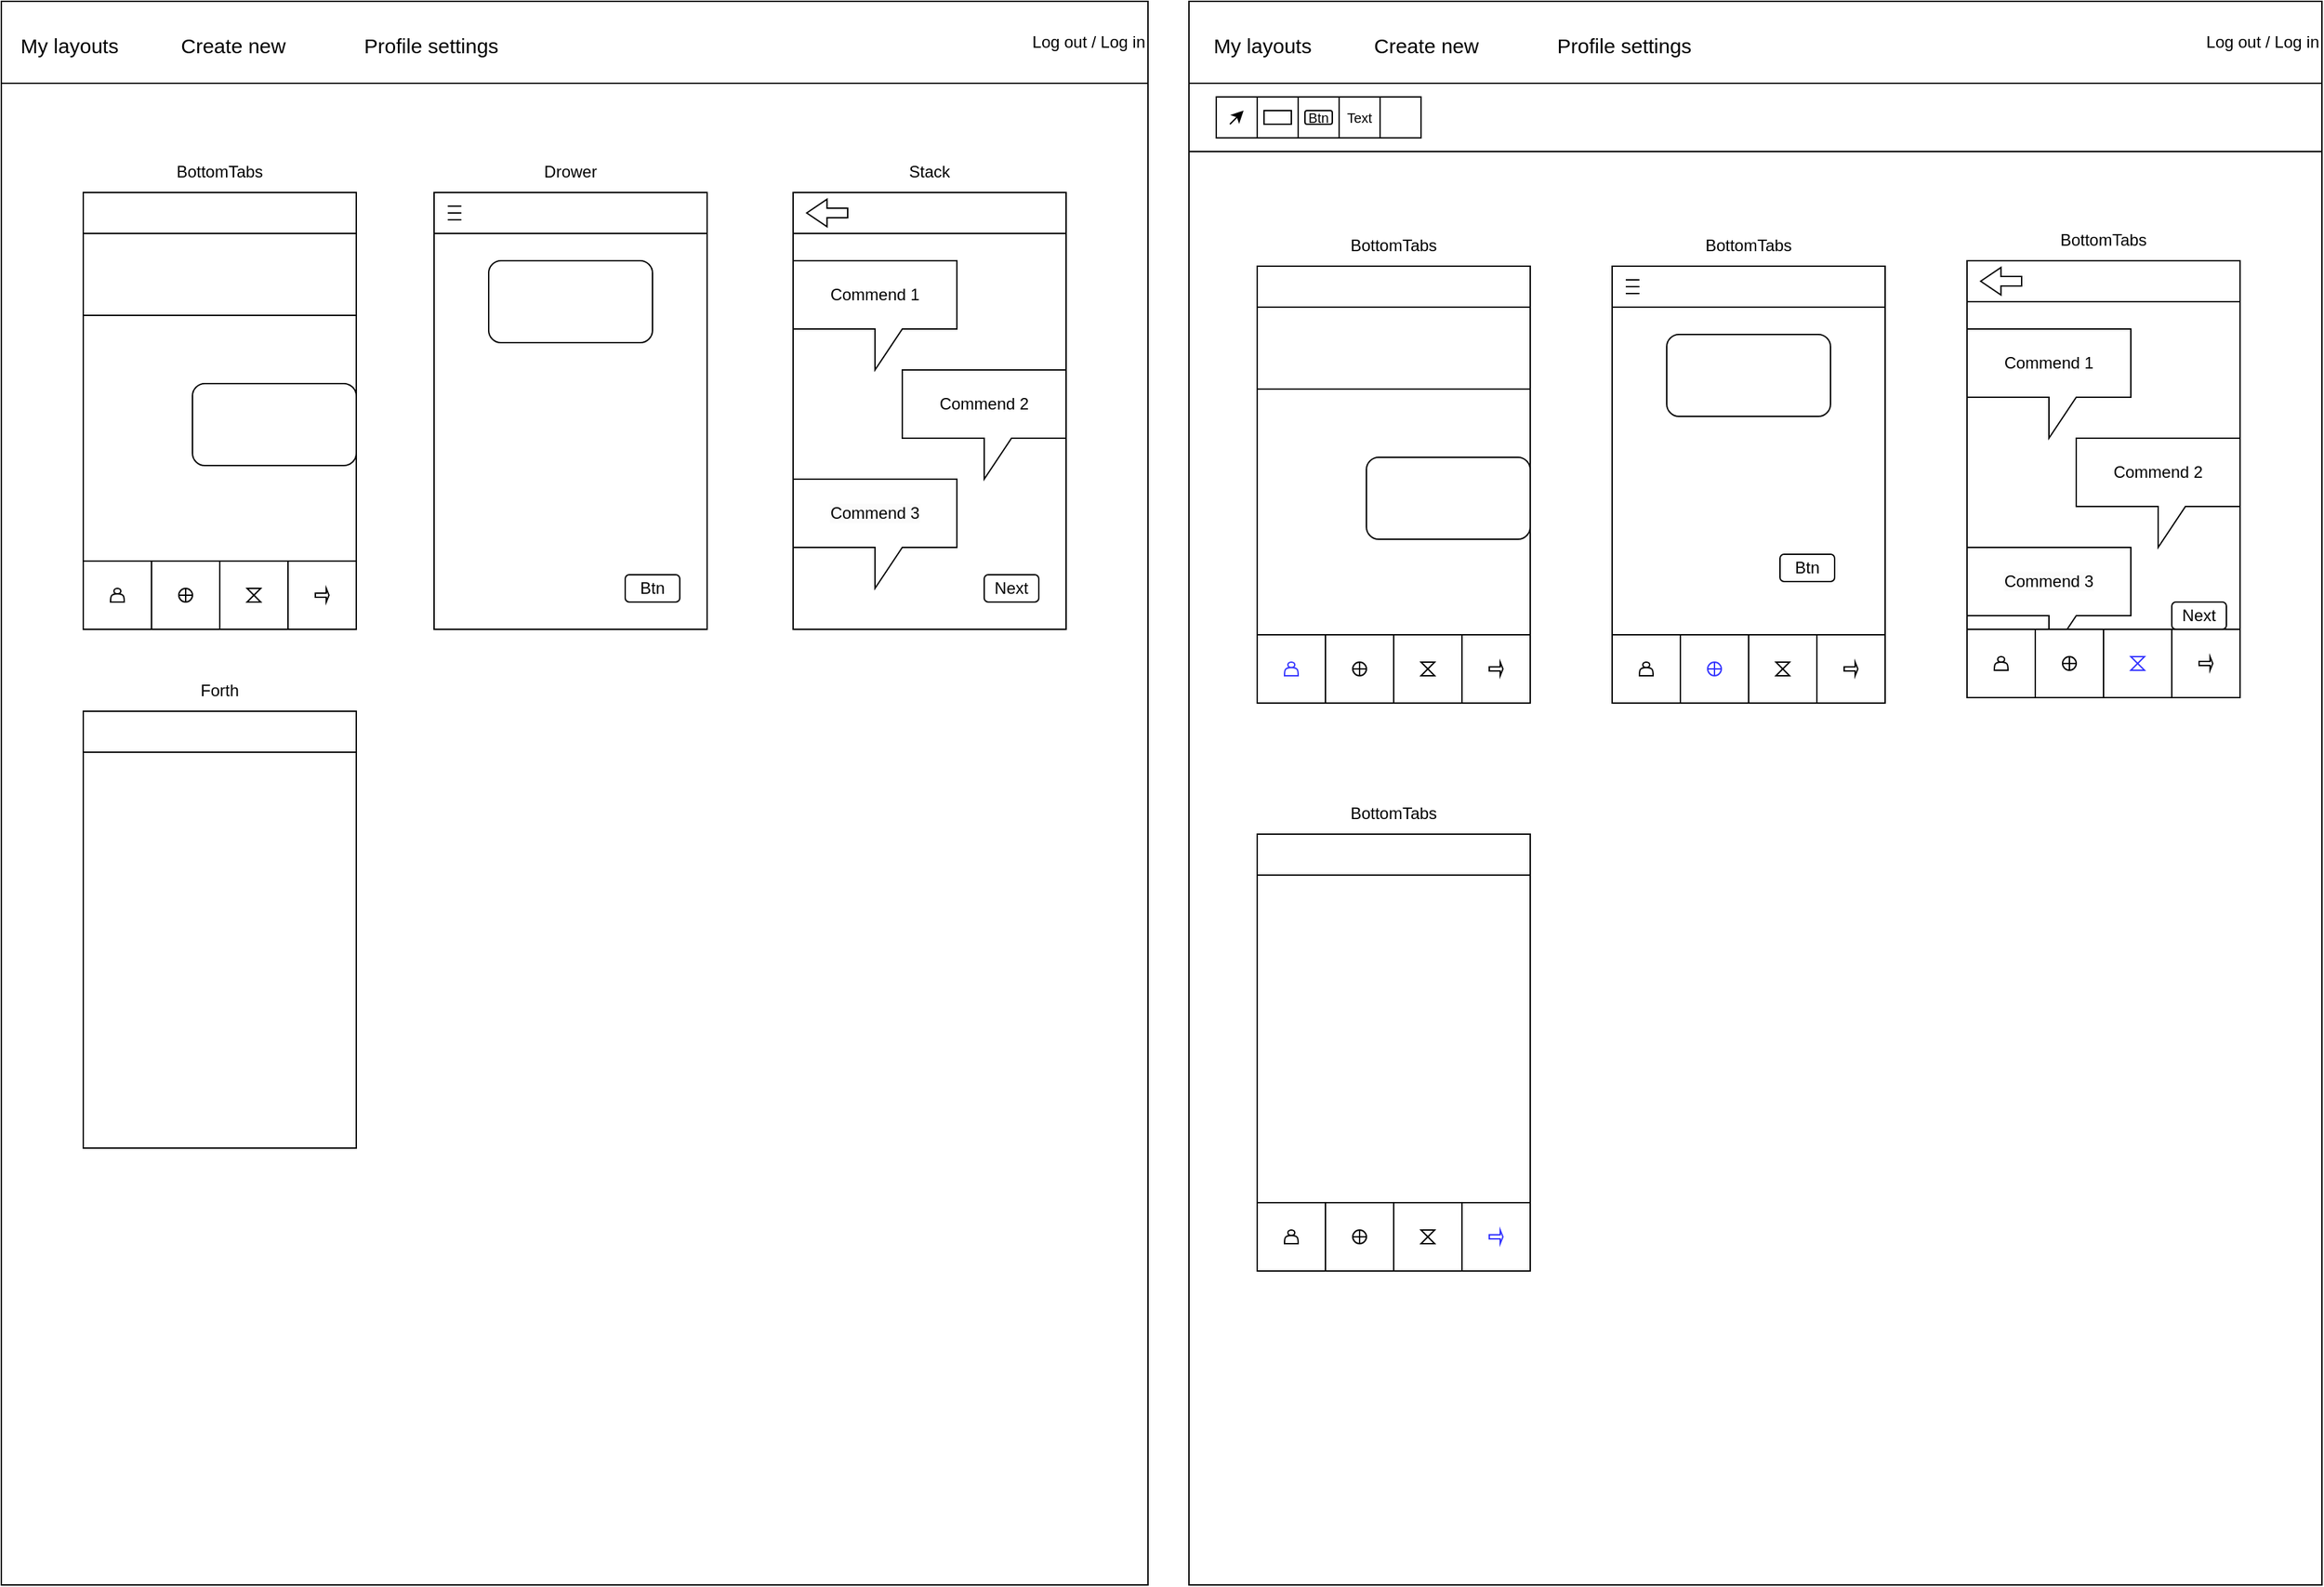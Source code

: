 <mxfile version="21.2.1" type="github">
  <diagram name="Страница 1" id="eIvOpr-eTh3H-kMk9N8D">
    <mxGraphModel dx="4266" dy="1736" grid="1" gridSize="10" guides="1" tooltips="1" connect="1" arrows="1" fold="1" page="1" pageScale="1" pageWidth="827" pageHeight="1169" math="0" shadow="0">
      <root>
        <mxCell id="0" />
        <mxCell id="1" parent="0" />
        <mxCell id="rHkCsvKUkDU7ZJES6vWU-122" value="" style="rounded=0;whiteSpace=wrap;html=1;" parent="1" vertex="1">
          <mxGeometry x="-830" width="840" height="1160" as="geometry" />
        </mxCell>
        <mxCell id="rHkCsvKUkDU7ZJES6vWU-121" value="" style="rounded=0;whiteSpace=wrap;html=1;" parent="1" vertex="1">
          <mxGeometry x="40" width="830" height="1160" as="geometry" />
        </mxCell>
        <mxCell id="rHkCsvKUkDU7ZJES6vWU-1" value="Log out / Log in" style="rounded=0;whiteSpace=wrap;html=1;align=right;" parent="1" vertex="1">
          <mxGeometry x="-830" width="840" height="60" as="geometry" />
        </mxCell>
        <mxCell id="rHkCsvKUkDU7ZJES6vWU-52" value="Log out / Log in" style="rounded=0;whiteSpace=wrap;html=1;align=right;" parent="1" vertex="1">
          <mxGeometry x="40" width="830" height="60" as="geometry" />
        </mxCell>
        <mxCell id="I_ay3xWffaY61S_isXFt-1" value="&lt;font style=&quot;font-size: 15px;&quot;&gt;My layouts&lt;/font&gt;" style="text;html=1;strokeColor=none;fillColor=none;align=center;verticalAlign=middle;whiteSpace=wrap;rounded=0;" vertex="1" parent="1">
          <mxGeometry x="-820" y="17" width="80" height="30" as="geometry" />
        </mxCell>
        <mxCell id="I_ay3xWffaY61S_isXFt-2" value="&lt;font style=&quot;font-size: 15px;&quot;&gt;Create new&lt;/font&gt;" style="text;html=1;strokeColor=none;fillColor=none;align=center;verticalAlign=middle;whiteSpace=wrap;rounded=0;" vertex="1" parent="1">
          <mxGeometry x="-700" y="17" width="80" height="30" as="geometry" />
        </mxCell>
        <mxCell id="I_ay3xWffaY61S_isXFt-3" value="&lt;font style=&quot;font-size: 15px;&quot;&gt;Profile settings&lt;/font&gt;" style="text;html=1;strokeColor=none;fillColor=none;align=center;verticalAlign=middle;whiteSpace=wrap;rounded=0;" vertex="1" parent="1">
          <mxGeometry x="-570" y="17" width="110" height="30" as="geometry" />
        </mxCell>
        <mxCell id="I_ay3xWffaY61S_isXFt-5" value="" style="group" vertex="1" connectable="0" parent="1">
          <mxGeometry x="-770" y="110" width="200" height="350" as="geometry" />
        </mxCell>
        <mxCell id="rHkCsvKUkDU7ZJES6vWU-18" value="BottomTabs" style="text;html=1;strokeColor=none;fillColor=none;align=center;verticalAlign=middle;whiteSpace=wrap;rounded=0;" parent="I_ay3xWffaY61S_isXFt-5" vertex="1">
          <mxGeometry x="70" width="60" height="30" as="geometry" />
        </mxCell>
        <mxCell id="I_ay3xWffaY61S_isXFt-4" value="" style="group" vertex="1" connectable="0" parent="I_ay3xWffaY61S_isXFt-5">
          <mxGeometry y="30" width="200" height="320" as="geometry" />
        </mxCell>
        <mxCell id="rHkCsvKUkDU7ZJES6vWU-8" value="" style="rounded=0;whiteSpace=wrap;html=1;" parent="I_ay3xWffaY61S_isXFt-4" vertex="1">
          <mxGeometry width="200" height="320" as="geometry" />
        </mxCell>
        <mxCell id="rHkCsvKUkDU7ZJES6vWU-12" value="" style="rounded=0;whiteSpace=wrap;html=1;" parent="I_ay3xWffaY61S_isXFt-4" vertex="1">
          <mxGeometry y="270" width="200" height="50" as="geometry" />
        </mxCell>
        <mxCell id="rHkCsvKUkDU7ZJES6vWU-13" value="" style="endArrow=none;html=1;rounded=0;entryX=0.25;entryY=0;entryDx=0;entryDy=0;exitX=0.25;exitY=1;exitDx=0;exitDy=0;" parent="I_ay3xWffaY61S_isXFt-4" source="rHkCsvKUkDU7ZJES6vWU-12" target="rHkCsvKUkDU7ZJES6vWU-12" edge="1">
          <mxGeometry width="50" height="50" relative="1" as="geometry">
            <mxPoint x="380" y="530" as="sourcePoint" />
            <mxPoint x="430" y="480" as="targetPoint" />
          </mxGeometry>
        </mxCell>
        <mxCell id="rHkCsvKUkDU7ZJES6vWU-14" value="" style="endArrow=none;html=1;rounded=0;entryX=0.5;entryY=0;entryDx=0;entryDy=0;exitX=0.5;exitY=1;exitDx=0;exitDy=0;" parent="I_ay3xWffaY61S_isXFt-4" source="rHkCsvKUkDU7ZJES6vWU-12" target="rHkCsvKUkDU7ZJES6vWU-12" edge="1">
          <mxGeometry width="50" height="50" relative="1" as="geometry">
            <mxPoint x="60" y="330" as="sourcePoint" />
            <mxPoint x="60" y="270" as="targetPoint" />
          </mxGeometry>
        </mxCell>
        <mxCell id="rHkCsvKUkDU7ZJES6vWU-15" value="" style="endArrow=none;html=1;rounded=0;entryX=0.75;entryY=0;entryDx=0;entryDy=0;exitX=0.75;exitY=1;exitDx=0;exitDy=0;" parent="I_ay3xWffaY61S_isXFt-4" source="rHkCsvKUkDU7ZJES6vWU-12" target="rHkCsvKUkDU7ZJES6vWU-12" edge="1">
          <mxGeometry width="50" height="50" relative="1" as="geometry">
            <mxPoint x="70" y="340" as="sourcePoint" />
            <mxPoint x="70" y="280" as="targetPoint" />
          </mxGeometry>
        </mxCell>
        <mxCell id="rHkCsvKUkDU7ZJES6vWU-16" value="" style="rounded=0;whiteSpace=wrap;html=1;" parent="I_ay3xWffaY61S_isXFt-4" vertex="1">
          <mxGeometry y="30" width="200" height="60" as="geometry" />
        </mxCell>
        <mxCell id="rHkCsvKUkDU7ZJES6vWU-17" value="" style="rounded=1;whiteSpace=wrap;html=1;" parent="I_ay3xWffaY61S_isXFt-4" vertex="1">
          <mxGeometry x="80" y="140" width="120" height="60" as="geometry" />
        </mxCell>
        <mxCell id="rHkCsvKUkDU7ZJES6vWU-38" value="" style="shape=actor;whiteSpace=wrap;html=1;" parent="I_ay3xWffaY61S_isXFt-4" vertex="1">
          <mxGeometry x="20" y="290" width="10" height="10" as="geometry" />
        </mxCell>
        <mxCell id="rHkCsvKUkDU7ZJES6vWU-39" value="" style="shape=orEllipse;perimeter=ellipsePerimeter;whiteSpace=wrap;html=1;backgroundOutline=1;" parent="I_ay3xWffaY61S_isXFt-4" vertex="1">
          <mxGeometry x="70" y="290" width="10" height="10" as="geometry" />
        </mxCell>
        <mxCell id="rHkCsvKUkDU7ZJES6vWU-40" value="" style="shape=collate;whiteSpace=wrap;html=1;" parent="I_ay3xWffaY61S_isXFt-4" vertex="1">
          <mxGeometry x="120" y="290" width="10" height="10" as="geometry" />
        </mxCell>
        <mxCell id="rHkCsvKUkDU7ZJES6vWU-41" value="" style="shape=singleArrow;whiteSpace=wrap;html=1;" parent="I_ay3xWffaY61S_isXFt-4" vertex="1">
          <mxGeometry x="170" y="290" width="10" height="10" as="geometry" />
        </mxCell>
        <mxCell id="I_ay3xWffaY61S_isXFt-9" value="" style="group" vertex="1" connectable="0" parent="1">
          <mxGeometry x="-513" y="110" width="200" height="350" as="geometry" />
        </mxCell>
        <mxCell id="rHkCsvKUkDU7ZJES6vWU-21" value="Drower" style="text;html=1;strokeColor=none;fillColor=none;align=center;verticalAlign=middle;whiteSpace=wrap;rounded=0;" parent="I_ay3xWffaY61S_isXFt-9" vertex="1">
          <mxGeometry x="70" width="60" height="30" as="geometry" />
        </mxCell>
        <mxCell id="I_ay3xWffaY61S_isXFt-7" value="" style="group" vertex="1" connectable="0" parent="I_ay3xWffaY61S_isXFt-9">
          <mxGeometry y="30" width="200" height="320" as="geometry" />
        </mxCell>
        <mxCell id="rHkCsvKUkDU7ZJES6vWU-9" value="" style="rounded=0;whiteSpace=wrap;html=1;" parent="I_ay3xWffaY61S_isXFt-7" vertex="1">
          <mxGeometry width="200" height="320" as="geometry" />
        </mxCell>
        <mxCell id="rHkCsvKUkDU7ZJES6vWU-24" value="" style="rounded=0;whiteSpace=wrap;html=1;" parent="I_ay3xWffaY61S_isXFt-7" vertex="1">
          <mxGeometry width="200" height="30" as="geometry" />
        </mxCell>
        <mxCell id="rHkCsvKUkDU7ZJES6vWU-25" value="" style="endArrow=none;html=1;rounded=0;entryX=0.1;entryY=0.5;entryDx=0;entryDy=0;entryPerimeter=0;" parent="I_ay3xWffaY61S_isXFt-7" target="rHkCsvKUkDU7ZJES6vWU-24" edge="1">
          <mxGeometry width="50" height="50" relative="1" as="geometry">
            <mxPoint x="10" y="15" as="sourcePoint" />
            <mxPoint x="120" y="380" as="targetPoint" />
          </mxGeometry>
        </mxCell>
        <mxCell id="rHkCsvKUkDU7ZJES6vWU-26" value="" style="endArrow=none;html=1;rounded=0;" parent="I_ay3xWffaY61S_isXFt-7" edge="1">
          <mxGeometry width="50" height="50" relative="1" as="geometry">
            <mxPoint x="10" y="20" as="sourcePoint" />
            <mxPoint x="20" y="20" as="targetPoint" />
          </mxGeometry>
        </mxCell>
        <mxCell id="rHkCsvKUkDU7ZJES6vWU-28" value="" style="endArrow=none;html=1;rounded=0;entryX=0.1;entryY=0.333;entryDx=0;entryDy=0;entryPerimeter=0;" parent="I_ay3xWffaY61S_isXFt-7" target="rHkCsvKUkDU7ZJES6vWU-24" edge="1">
          <mxGeometry width="50" height="50" relative="1" as="geometry">
            <mxPoint x="10" y="10" as="sourcePoint" />
            <mxPoint x="30" y="25" as="targetPoint" />
          </mxGeometry>
        </mxCell>
        <mxCell id="rHkCsvKUkDU7ZJES6vWU-33" value="" style="rounded=1;whiteSpace=wrap;html=1;" parent="I_ay3xWffaY61S_isXFt-7" vertex="1">
          <mxGeometry x="40" y="50" width="120" height="60" as="geometry" />
        </mxCell>
        <mxCell id="I_ay3xWffaY61S_isXFt-8" value="" style="group" vertex="1" connectable="0" parent="I_ay3xWffaY61S_isXFt-7">
          <mxGeometry x="140" y="280" width="40" height="20" as="geometry" />
        </mxCell>
        <mxCell id="rHkCsvKUkDU7ZJES6vWU-35" value="" style="rounded=1;whiteSpace=wrap;html=1;" parent="I_ay3xWffaY61S_isXFt-8" vertex="1">
          <mxGeometry width="40" height="20" as="geometry" />
        </mxCell>
        <mxCell id="rHkCsvKUkDU7ZJES6vWU-36" value="Btn" style="text;html=1;strokeColor=none;fillColor=none;align=center;verticalAlign=middle;whiteSpace=wrap;rounded=0;" parent="I_ay3xWffaY61S_isXFt-8" vertex="1">
          <mxGeometry x="10" y="5" width="20" height="10" as="geometry" />
        </mxCell>
        <mxCell id="I_ay3xWffaY61S_isXFt-11" value="" style="group" vertex="1" connectable="0" parent="1">
          <mxGeometry x="-250" y="110" width="200" height="350" as="geometry" />
        </mxCell>
        <mxCell id="rHkCsvKUkDU7ZJES6vWU-19" value="Stack" style="text;html=1;strokeColor=none;fillColor=none;align=center;verticalAlign=middle;whiteSpace=wrap;rounded=0;" parent="I_ay3xWffaY61S_isXFt-11" vertex="1">
          <mxGeometry x="70" width="60" height="30" as="geometry" />
        </mxCell>
        <mxCell id="I_ay3xWffaY61S_isXFt-10" value="" style="group" vertex="1" connectable="0" parent="I_ay3xWffaY61S_isXFt-11">
          <mxGeometry y="30" width="200" height="320" as="geometry" />
        </mxCell>
        <mxCell id="rHkCsvKUkDU7ZJES6vWU-10" value="" style="rounded=0;whiteSpace=wrap;html=1;" parent="I_ay3xWffaY61S_isXFt-10" vertex="1">
          <mxGeometry width="200" height="320" as="geometry" />
        </mxCell>
        <mxCell id="rHkCsvKUkDU7ZJES6vWU-31" value="" style="rounded=0;whiteSpace=wrap;html=1;" parent="I_ay3xWffaY61S_isXFt-10" vertex="1">
          <mxGeometry width="200" height="30" as="geometry" />
        </mxCell>
        <mxCell id="rHkCsvKUkDU7ZJES6vWU-46" value="Commend 2" style="shape=callout;whiteSpace=wrap;html=1;perimeter=calloutPerimeter;" parent="I_ay3xWffaY61S_isXFt-10" vertex="1">
          <mxGeometry x="80" y="130" width="120" height="80" as="geometry" />
        </mxCell>
        <mxCell id="rHkCsvKUkDU7ZJES6vWU-47" value="Commend 1" style="shape=callout;whiteSpace=wrap;html=1;perimeter=calloutPerimeter;" parent="I_ay3xWffaY61S_isXFt-10" vertex="1">
          <mxGeometry y="50" width="120" height="80" as="geometry" />
        </mxCell>
        <mxCell id="rHkCsvKUkDU7ZJES6vWU-48" value="&lt;span style=&quot;color: rgb(0, 0, 0); font-family: Helvetica; font-size: 12px; font-style: normal; font-variant-ligatures: normal; font-variant-caps: normal; font-weight: 400; letter-spacing: normal; orphans: 2; text-align: center; text-indent: 0px; text-transform: none; widows: 2; word-spacing: 0px; -webkit-text-stroke-width: 0px; background-color: rgb(251, 251, 251); text-decoration-thickness: initial; text-decoration-style: initial; text-decoration-color: initial; float: none; display: inline !important;&quot;&gt;Commend 3&lt;/span&gt;" style="shape=callout;whiteSpace=wrap;html=1;perimeter=calloutPerimeter;" parent="I_ay3xWffaY61S_isXFt-10" vertex="1">
          <mxGeometry y="210" width="120" height="80" as="geometry" />
        </mxCell>
        <mxCell id="rHkCsvKUkDU7ZJES6vWU-49" value="" style="html=1;shadow=0;dashed=0;align=center;verticalAlign=middle;shape=mxgraph.arrows2.arrow;dy=0.65;dx=14.84;flipH=1;notch=0;" parent="I_ay3xWffaY61S_isXFt-10" vertex="1">
          <mxGeometry x="10" y="5" width="30" height="20" as="geometry" />
        </mxCell>
        <mxCell id="rHkCsvKUkDU7ZJES6vWU-51" value="Next" style="rounded=1;whiteSpace=wrap;html=1;" parent="I_ay3xWffaY61S_isXFt-10" vertex="1">
          <mxGeometry x="140" y="280" width="40" height="20" as="geometry" />
        </mxCell>
        <mxCell id="I_ay3xWffaY61S_isXFt-24" value="" style="group" vertex="1" connectable="0" parent="1">
          <mxGeometry x="-770" y="490" width="200" height="350" as="geometry" />
        </mxCell>
        <mxCell id="rHkCsvKUkDU7ZJES6vWU-11" value="" style="rounded=0;whiteSpace=wrap;html=1;" parent="I_ay3xWffaY61S_isXFt-24" vertex="1">
          <mxGeometry y="30" width="200" height="320" as="geometry" />
        </mxCell>
        <mxCell id="rHkCsvKUkDU7ZJES6vWU-20" value="Forth" style="text;html=1;strokeColor=none;fillColor=none;align=center;verticalAlign=middle;whiteSpace=wrap;rounded=0;" parent="I_ay3xWffaY61S_isXFt-24" vertex="1">
          <mxGeometry x="70" width="60" height="30" as="geometry" />
        </mxCell>
        <mxCell id="rHkCsvKUkDU7ZJES6vWU-32" value="" style="rounded=0;whiteSpace=wrap;html=1;" parent="I_ay3xWffaY61S_isXFt-24" vertex="1">
          <mxGeometry y="30" width="200" height="30" as="geometry" />
        </mxCell>
        <mxCell id="I_ay3xWffaY61S_isXFt-25" value="&lt;font style=&quot;font-size: 15px;&quot;&gt;My layouts&lt;/font&gt;" style="text;html=1;strokeColor=none;fillColor=none;align=center;verticalAlign=middle;whiteSpace=wrap;rounded=0;" vertex="1" parent="1">
          <mxGeometry x="54" y="17" width="80" height="30" as="geometry" />
        </mxCell>
        <mxCell id="I_ay3xWffaY61S_isXFt-26" value="&lt;font style=&quot;font-size: 15px;&quot;&gt;Create new&lt;/font&gt;" style="text;html=1;strokeColor=none;fillColor=none;align=center;verticalAlign=middle;whiteSpace=wrap;rounded=0;" vertex="1" parent="1">
          <mxGeometry x="174" y="17" width="80" height="30" as="geometry" />
        </mxCell>
        <mxCell id="I_ay3xWffaY61S_isXFt-27" value="&lt;font style=&quot;font-size: 15px;&quot;&gt;Profile settings&lt;/font&gt;" style="text;html=1;strokeColor=none;fillColor=none;align=center;verticalAlign=middle;whiteSpace=wrap;rounded=0;" vertex="1" parent="1">
          <mxGeometry x="304" y="17" width="110" height="30" as="geometry" />
        </mxCell>
        <mxCell id="I_ay3xWffaY61S_isXFt-30" value="" style="group" vertex="1" connectable="0" parent="1">
          <mxGeometry x="90" y="164" width="200" height="350" as="geometry" />
        </mxCell>
        <mxCell id="rHkCsvKUkDU7ZJES6vWU-64" value="BottomTabs" style="text;html=1;strokeColor=none;fillColor=none;align=center;verticalAlign=middle;whiteSpace=wrap;rounded=0;" parent="I_ay3xWffaY61S_isXFt-30" vertex="1">
          <mxGeometry x="70" width="60" height="30" as="geometry" />
        </mxCell>
        <mxCell id="I_ay3xWffaY61S_isXFt-29" value="" style="group" vertex="1" connectable="0" parent="I_ay3xWffaY61S_isXFt-30">
          <mxGeometry y="30" width="200" height="320" as="geometry" />
        </mxCell>
        <mxCell id="rHkCsvKUkDU7ZJES6vWU-54" value="" style="rounded=0;whiteSpace=wrap;html=1;" parent="I_ay3xWffaY61S_isXFt-29" vertex="1">
          <mxGeometry width="200" height="320" as="geometry" />
        </mxCell>
        <mxCell id="rHkCsvKUkDU7ZJES6vWU-58" value="" style="rounded=0;whiteSpace=wrap;html=1;" parent="I_ay3xWffaY61S_isXFt-29" vertex="1">
          <mxGeometry y="270" width="200" height="50" as="geometry" />
        </mxCell>
        <mxCell id="rHkCsvKUkDU7ZJES6vWU-59" value="" style="endArrow=none;html=1;rounded=0;entryX=0.25;entryY=0;entryDx=0;entryDy=0;exitX=0.25;exitY=1;exitDx=0;exitDy=0;" parent="I_ay3xWffaY61S_isXFt-29" source="rHkCsvKUkDU7ZJES6vWU-58" target="rHkCsvKUkDU7ZJES6vWU-58" edge="1">
          <mxGeometry width="50" height="50" relative="1" as="geometry">
            <mxPoint x="380" y="530" as="sourcePoint" />
            <mxPoint x="430" y="480" as="targetPoint" />
          </mxGeometry>
        </mxCell>
        <mxCell id="rHkCsvKUkDU7ZJES6vWU-60" value="" style="endArrow=none;html=1;rounded=0;entryX=0.5;entryY=0;entryDx=0;entryDy=0;exitX=0.5;exitY=1;exitDx=0;exitDy=0;" parent="I_ay3xWffaY61S_isXFt-29" source="rHkCsvKUkDU7ZJES6vWU-58" target="rHkCsvKUkDU7ZJES6vWU-58" edge="1">
          <mxGeometry width="50" height="50" relative="1" as="geometry">
            <mxPoint x="60" y="330" as="sourcePoint" />
            <mxPoint x="60" y="270" as="targetPoint" />
          </mxGeometry>
        </mxCell>
        <mxCell id="rHkCsvKUkDU7ZJES6vWU-61" value="" style="endArrow=none;html=1;rounded=0;entryX=0.75;entryY=0;entryDx=0;entryDy=0;exitX=0.75;exitY=1;exitDx=0;exitDy=0;" parent="I_ay3xWffaY61S_isXFt-29" source="rHkCsvKUkDU7ZJES6vWU-58" target="rHkCsvKUkDU7ZJES6vWU-58" edge="1">
          <mxGeometry width="50" height="50" relative="1" as="geometry">
            <mxPoint x="70" y="340" as="sourcePoint" />
            <mxPoint x="70" y="280" as="targetPoint" />
          </mxGeometry>
        </mxCell>
        <mxCell id="rHkCsvKUkDU7ZJES6vWU-62" value="" style="rounded=0;whiteSpace=wrap;html=1;" parent="I_ay3xWffaY61S_isXFt-29" vertex="1">
          <mxGeometry y="30" width="200" height="60" as="geometry" />
        </mxCell>
        <mxCell id="rHkCsvKUkDU7ZJES6vWU-63" value="" style="rounded=1;whiteSpace=wrap;html=1;" parent="I_ay3xWffaY61S_isXFt-29" vertex="1">
          <mxGeometry x="80" y="140" width="120" height="60" as="geometry" />
        </mxCell>
        <mxCell id="rHkCsvKUkDU7ZJES6vWU-77" value="" style="shape=actor;whiteSpace=wrap;html=1;strokeColor=#3333FF;" parent="I_ay3xWffaY61S_isXFt-29" vertex="1">
          <mxGeometry x="20" y="290" width="10" height="10" as="geometry" />
        </mxCell>
        <mxCell id="rHkCsvKUkDU7ZJES6vWU-78" value="" style="shape=orEllipse;perimeter=ellipsePerimeter;whiteSpace=wrap;html=1;backgroundOutline=1;" parent="I_ay3xWffaY61S_isXFt-29" vertex="1">
          <mxGeometry x="70" y="290" width="10" height="10" as="geometry" />
        </mxCell>
        <mxCell id="rHkCsvKUkDU7ZJES6vWU-79" value="" style="shape=collate;whiteSpace=wrap;html=1;" parent="I_ay3xWffaY61S_isXFt-29" vertex="1">
          <mxGeometry x="120" y="290" width="10" height="10" as="geometry" />
        </mxCell>
        <mxCell id="rHkCsvKUkDU7ZJES6vWU-80" value="" style="shape=singleArrow;whiteSpace=wrap;html=1;" parent="I_ay3xWffaY61S_isXFt-29" vertex="1">
          <mxGeometry x="170" y="290" width="10" height="10" as="geometry" />
        </mxCell>
        <mxCell id="I_ay3xWffaY61S_isXFt-33" value="" style="group" vertex="1" connectable="0" parent="1">
          <mxGeometry x="350" y="164" width="200" height="350" as="geometry" />
        </mxCell>
        <mxCell id="rHkCsvKUkDU7ZJES6vWU-67" value="BottomTabs" style="text;html=1;strokeColor=none;fillColor=none;align=center;verticalAlign=middle;whiteSpace=wrap;rounded=0;" parent="I_ay3xWffaY61S_isXFt-33" vertex="1">
          <mxGeometry x="70" width="60" height="30" as="geometry" />
        </mxCell>
        <mxCell id="I_ay3xWffaY61S_isXFt-32" value="" style="group" vertex="1" connectable="0" parent="I_ay3xWffaY61S_isXFt-33">
          <mxGeometry y="30" width="200" height="320" as="geometry" />
        </mxCell>
        <mxCell id="rHkCsvKUkDU7ZJES6vWU-55" value="" style="rounded=0;whiteSpace=wrap;html=1;" parent="I_ay3xWffaY61S_isXFt-32" vertex="1">
          <mxGeometry width="200" height="320" as="geometry" />
        </mxCell>
        <mxCell id="rHkCsvKUkDU7ZJES6vWU-68" value="" style="rounded=0;whiteSpace=wrap;html=1;" parent="I_ay3xWffaY61S_isXFt-32" vertex="1">
          <mxGeometry width="200" height="30" as="geometry" />
        </mxCell>
        <mxCell id="rHkCsvKUkDU7ZJES6vWU-69" value="" style="endArrow=none;html=1;rounded=0;entryX=0.1;entryY=0.5;entryDx=0;entryDy=0;entryPerimeter=0;" parent="I_ay3xWffaY61S_isXFt-32" target="rHkCsvKUkDU7ZJES6vWU-68" edge="1">
          <mxGeometry width="50" height="50" relative="1" as="geometry">
            <mxPoint x="10" y="15" as="sourcePoint" />
            <mxPoint x="120" y="380" as="targetPoint" />
          </mxGeometry>
        </mxCell>
        <mxCell id="rHkCsvKUkDU7ZJES6vWU-70" value="" style="endArrow=none;html=1;rounded=0;" parent="I_ay3xWffaY61S_isXFt-32" edge="1">
          <mxGeometry width="50" height="50" relative="1" as="geometry">
            <mxPoint x="10" y="20" as="sourcePoint" />
            <mxPoint x="20" y="20" as="targetPoint" />
          </mxGeometry>
        </mxCell>
        <mxCell id="rHkCsvKUkDU7ZJES6vWU-71" value="" style="endArrow=none;html=1;rounded=0;entryX=0.1;entryY=0.333;entryDx=0;entryDy=0;entryPerimeter=0;" parent="I_ay3xWffaY61S_isXFt-32" target="rHkCsvKUkDU7ZJES6vWU-68" edge="1">
          <mxGeometry width="50" height="50" relative="1" as="geometry">
            <mxPoint x="10" y="10" as="sourcePoint" />
            <mxPoint x="30" y="25" as="targetPoint" />
          </mxGeometry>
        </mxCell>
        <mxCell id="rHkCsvKUkDU7ZJES6vWU-74" value="" style="rounded=1;whiteSpace=wrap;html=1;" parent="I_ay3xWffaY61S_isXFt-32" vertex="1">
          <mxGeometry x="40" y="50" width="120" height="60" as="geometry" />
        </mxCell>
        <mxCell id="rHkCsvKUkDU7ZJES6vWU-94" value="" style="rounded=0;whiteSpace=wrap;html=1;" parent="I_ay3xWffaY61S_isXFt-32" vertex="1">
          <mxGeometry y="270" width="200" height="50" as="geometry" />
        </mxCell>
        <mxCell id="rHkCsvKUkDU7ZJES6vWU-95" value="" style="endArrow=none;html=1;rounded=0;entryX=0.25;entryY=0;entryDx=0;entryDy=0;exitX=0.25;exitY=1;exitDx=0;exitDy=0;" parent="I_ay3xWffaY61S_isXFt-32" source="rHkCsvKUkDU7ZJES6vWU-94" target="rHkCsvKUkDU7ZJES6vWU-94" edge="1">
          <mxGeometry width="50" height="50" relative="1" as="geometry">
            <mxPoint x="380" y="530" as="sourcePoint" />
            <mxPoint x="430" y="480" as="targetPoint" />
          </mxGeometry>
        </mxCell>
        <mxCell id="rHkCsvKUkDU7ZJES6vWU-96" value="" style="endArrow=none;html=1;rounded=0;entryX=0.5;entryY=0;entryDx=0;entryDy=0;exitX=0.5;exitY=1;exitDx=0;exitDy=0;" parent="I_ay3xWffaY61S_isXFt-32" source="rHkCsvKUkDU7ZJES6vWU-94" target="rHkCsvKUkDU7ZJES6vWU-94" edge="1">
          <mxGeometry width="50" height="50" relative="1" as="geometry">
            <mxPoint x="60" y="330" as="sourcePoint" />
            <mxPoint x="60" y="270" as="targetPoint" />
          </mxGeometry>
        </mxCell>
        <mxCell id="rHkCsvKUkDU7ZJES6vWU-97" value="" style="endArrow=none;html=1;rounded=0;entryX=0.75;entryY=0;entryDx=0;entryDy=0;exitX=0.75;exitY=1;exitDx=0;exitDy=0;" parent="I_ay3xWffaY61S_isXFt-32" source="rHkCsvKUkDU7ZJES6vWU-94" target="rHkCsvKUkDU7ZJES6vWU-94" edge="1">
          <mxGeometry width="50" height="50" relative="1" as="geometry">
            <mxPoint x="70" y="340" as="sourcePoint" />
            <mxPoint x="70" y="280" as="targetPoint" />
          </mxGeometry>
        </mxCell>
        <mxCell id="rHkCsvKUkDU7ZJES6vWU-98" value="" style="shape=actor;whiteSpace=wrap;html=1;" parent="I_ay3xWffaY61S_isXFt-32" vertex="1">
          <mxGeometry x="20" y="290" width="10" height="10" as="geometry" />
        </mxCell>
        <mxCell id="rHkCsvKUkDU7ZJES6vWU-99" value="" style="shape=orEllipse;perimeter=ellipsePerimeter;whiteSpace=wrap;html=1;backgroundOutline=1;strokeColor=#3333FF;" parent="I_ay3xWffaY61S_isXFt-32" vertex="1">
          <mxGeometry x="70" y="290" width="10" height="10" as="geometry" />
        </mxCell>
        <mxCell id="rHkCsvKUkDU7ZJES6vWU-100" value="" style="shape=collate;whiteSpace=wrap;html=1;" parent="I_ay3xWffaY61S_isXFt-32" vertex="1">
          <mxGeometry x="120" y="290" width="10" height="10" as="geometry" />
        </mxCell>
        <mxCell id="rHkCsvKUkDU7ZJES6vWU-101" value="" style="shape=singleArrow;whiteSpace=wrap;html=1;" parent="I_ay3xWffaY61S_isXFt-32" vertex="1">
          <mxGeometry x="170" y="290" width="10" height="10" as="geometry" />
        </mxCell>
        <mxCell id="I_ay3xWffaY61S_isXFt-31" value="" style="group" vertex="1" connectable="0" parent="I_ay3xWffaY61S_isXFt-32">
          <mxGeometry x="123" y="211" width="40" height="20" as="geometry" />
        </mxCell>
        <mxCell id="rHkCsvKUkDU7ZJES6vWU-75" value="" style="rounded=1;whiteSpace=wrap;html=1;" parent="I_ay3xWffaY61S_isXFt-31" vertex="1">
          <mxGeometry width="40" height="20" as="geometry" />
        </mxCell>
        <mxCell id="rHkCsvKUkDU7ZJES6vWU-76" value="Btn" style="text;html=1;strokeColor=none;fillColor=none;align=center;verticalAlign=middle;whiteSpace=wrap;rounded=0;" parent="I_ay3xWffaY61S_isXFt-31" vertex="1">
          <mxGeometry x="10" y="5" width="20" height="10" as="geometry" />
        </mxCell>
        <mxCell id="I_ay3xWffaY61S_isXFt-37" value="" style="group" vertex="1" connectable="0" parent="1">
          <mxGeometry x="610" y="160" width="200" height="350" as="geometry" />
        </mxCell>
        <mxCell id="rHkCsvKUkDU7ZJES6vWU-65" value="BottomTabs" style="text;html=1;strokeColor=none;fillColor=none;align=center;verticalAlign=middle;whiteSpace=wrap;rounded=0;" parent="I_ay3xWffaY61S_isXFt-37" vertex="1">
          <mxGeometry x="70" width="60" height="30" as="geometry" />
        </mxCell>
        <mxCell id="I_ay3xWffaY61S_isXFt-36" value="" style="group" vertex="1" connectable="0" parent="I_ay3xWffaY61S_isXFt-37">
          <mxGeometry y="30" width="200" height="320" as="geometry" />
        </mxCell>
        <mxCell id="rHkCsvKUkDU7ZJES6vWU-56" value="" style="rounded=0;whiteSpace=wrap;html=1;" parent="I_ay3xWffaY61S_isXFt-36" vertex="1">
          <mxGeometry width="200" height="320" as="geometry" />
        </mxCell>
        <mxCell id="rHkCsvKUkDU7ZJES6vWU-72" value="" style="rounded=0;whiteSpace=wrap;html=1;" parent="I_ay3xWffaY61S_isXFt-36" vertex="1">
          <mxGeometry width="200" height="30" as="geometry" />
        </mxCell>
        <mxCell id="rHkCsvKUkDU7ZJES6vWU-81" value="Commend 2" style="shape=callout;whiteSpace=wrap;html=1;perimeter=calloutPerimeter;" parent="I_ay3xWffaY61S_isXFt-36" vertex="1">
          <mxGeometry x="80" y="130" width="120" height="80" as="geometry" />
        </mxCell>
        <mxCell id="rHkCsvKUkDU7ZJES6vWU-82" value="Commend 1" style="shape=callout;whiteSpace=wrap;html=1;perimeter=calloutPerimeter;" parent="I_ay3xWffaY61S_isXFt-36" vertex="1">
          <mxGeometry y="50" width="120" height="80" as="geometry" />
        </mxCell>
        <mxCell id="rHkCsvKUkDU7ZJES6vWU-83" value="&lt;span style=&quot;color: rgb(0, 0, 0); font-family: Helvetica; font-size: 12px; font-style: normal; font-variant-ligatures: normal; font-variant-caps: normal; font-weight: 400; letter-spacing: normal; orphans: 2; text-align: center; text-indent: 0px; text-transform: none; widows: 2; word-spacing: 0px; -webkit-text-stroke-width: 0px; background-color: rgb(251, 251, 251); text-decoration-thickness: initial; text-decoration-style: initial; text-decoration-color: initial; float: none; display: inline !important;&quot;&gt;Commend 3&lt;/span&gt;" style="shape=callout;whiteSpace=wrap;html=1;perimeter=calloutPerimeter;" parent="I_ay3xWffaY61S_isXFt-36" vertex="1">
          <mxGeometry y="210" width="120" height="80" as="geometry" />
        </mxCell>
        <mxCell id="rHkCsvKUkDU7ZJES6vWU-84" value="" style="html=1;shadow=0;dashed=0;align=center;verticalAlign=middle;shape=mxgraph.arrows2.arrow;dy=0.65;dx=14.84;flipH=1;notch=0;" parent="I_ay3xWffaY61S_isXFt-36" vertex="1">
          <mxGeometry x="10" y="5" width="30" height="20" as="geometry" />
        </mxCell>
        <mxCell id="rHkCsvKUkDU7ZJES6vWU-85" value="Next" style="rounded=1;whiteSpace=wrap;html=1;" parent="I_ay3xWffaY61S_isXFt-36" vertex="1">
          <mxGeometry x="150" y="250" width="40" height="20" as="geometry" />
        </mxCell>
        <mxCell id="rHkCsvKUkDU7ZJES6vWU-102" value="" style="rounded=0;whiteSpace=wrap;html=1;" parent="I_ay3xWffaY61S_isXFt-36" vertex="1">
          <mxGeometry y="270" width="200" height="50" as="geometry" />
        </mxCell>
        <mxCell id="rHkCsvKUkDU7ZJES6vWU-103" value="" style="endArrow=none;html=1;rounded=0;entryX=0.25;entryY=0;entryDx=0;entryDy=0;exitX=0.25;exitY=1;exitDx=0;exitDy=0;" parent="I_ay3xWffaY61S_isXFt-36" source="rHkCsvKUkDU7ZJES6vWU-102" target="rHkCsvKUkDU7ZJES6vWU-102" edge="1">
          <mxGeometry width="50" height="50" relative="1" as="geometry">
            <mxPoint x="380" y="530" as="sourcePoint" />
            <mxPoint x="430" y="480" as="targetPoint" />
          </mxGeometry>
        </mxCell>
        <mxCell id="rHkCsvKUkDU7ZJES6vWU-104" value="" style="endArrow=none;html=1;rounded=0;entryX=0.5;entryY=0;entryDx=0;entryDy=0;exitX=0.5;exitY=1;exitDx=0;exitDy=0;" parent="I_ay3xWffaY61S_isXFt-36" source="rHkCsvKUkDU7ZJES6vWU-102" target="rHkCsvKUkDU7ZJES6vWU-102" edge="1">
          <mxGeometry width="50" height="50" relative="1" as="geometry">
            <mxPoint x="60" y="330" as="sourcePoint" />
            <mxPoint x="60" y="270" as="targetPoint" />
          </mxGeometry>
        </mxCell>
        <mxCell id="rHkCsvKUkDU7ZJES6vWU-105" value="" style="endArrow=none;html=1;rounded=0;entryX=0.75;entryY=0;entryDx=0;entryDy=0;exitX=0.75;exitY=1;exitDx=0;exitDy=0;" parent="I_ay3xWffaY61S_isXFt-36" source="rHkCsvKUkDU7ZJES6vWU-102" target="rHkCsvKUkDU7ZJES6vWU-102" edge="1">
          <mxGeometry width="50" height="50" relative="1" as="geometry">
            <mxPoint x="70" y="340" as="sourcePoint" />
            <mxPoint x="70" y="280" as="targetPoint" />
          </mxGeometry>
        </mxCell>
        <mxCell id="rHkCsvKUkDU7ZJES6vWU-106" value="" style="shape=actor;whiteSpace=wrap;html=1;" parent="I_ay3xWffaY61S_isXFt-36" vertex="1">
          <mxGeometry x="20" y="290" width="10" height="10" as="geometry" />
        </mxCell>
        <mxCell id="rHkCsvKUkDU7ZJES6vWU-107" value="" style="shape=orEllipse;perimeter=ellipsePerimeter;whiteSpace=wrap;html=1;backgroundOutline=1;" parent="I_ay3xWffaY61S_isXFt-36" vertex="1">
          <mxGeometry x="70" y="290" width="10" height="10" as="geometry" />
        </mxCell>
        <mxCell id="rHkCsvKUkDU7ZJES6vWU-108" value="" style="shape=collate;whiteSpace=wrap;html=1;strokeColor=#3333FF;" parent="I_ay3xWffaY61S_isXFt-36" vertex="1">
          <mxGeometry x="120" y="290" width="10" height="10" as="geometry" />
        </mxCell>
        <mxCell id="rHkCsvKUkDU7ZJES6vWU-109" value="" style="shape=singleArrow;whiteSpace=wrap;html=1;" parent="I_ay3xWffaY61S_isXFt-36" vertex="1">
          <mxGeometry x="170" y="290" width="10" height="10" as="geometry" />
        </mxCell>
        <mxCell id="I_ay3xWffaY61S_isXFt-39" value="" style="group" vertex="1" connectable="0" parent="1">
          <mxGeometry x="90" y="580" width="200" height="350" as="geometry" />
        </mxCell>
        <mxCell id="rHkCsvKUkDU7ZJES6vWU-57" value="" style="rounded=0;whiteSpace=wrap;html=1;" parent="I_ay3xWffaY61S_isXFt-39" vertex="1">
          <mxGeometry y="30" width="200" height="320" as="geometry" />
        </mxCell>
        <mxCell id="rHkCsvKUkDU7ZJES6vWU-66" value="BottomTabs" style="text;html=1;strokeColor=none;fillColor=none;align=center;verticalAlign=middle;whiteSpace=wrap;rounded=0;" parent="I_ay3xWffaY61S_isXFt-39" vertex="1">
          <mxGeometry x="70" width="60" height="30" as="geometry" />
        </mxCell>
        <mxCell id="rHkCsvKUkDU7ZJES6vWU-73" value="" style="rounded=0;whiteSpace=wrap;html=1;" parent="I_ay3xWffaY61S_isXFt-39" vertex="1">
          <mxGeometry y="30" width="200" height="30" as="geometry" />
        </mxCell>
        <mxCell id="rHkCsvKUkDU7ZJES6vWU-110" value="" style="rounded=0;whiteSpace=wrap;html=1;" parent="I_ay3xWffaY61S_isXFt-39" vertex="1">
          <mxGeometry y="300" width="200" height="50" as="geometry" />
        </mxCell>
        <mxCell id="rHkCsvKUkDU7ZJES6vWU-111" value="" style="endArrow=none;html=1;rounded=0;entryX=0.25;entryY=0;entryDx=0;entryDy=0;exitX=0.25;exitY=1;exitDx=0;exitDy=0;" parent="I_ay3xWffaY61S_isXFt-39" source="rHkCsvKUkDU7ZJES6vWU-110" target="rHkCsvKUkDU7ZJES6vWU-110" edge="1">
          <mxGeometry width="50" height="50" relative="1" as="geometry">
            <mxPoint x="380" y="560" as="sourcePoint" />
            <mxPoint x="430" y="510" as="targetPoint" />
          </mxGeometry>
        </mxCell>
        <mxCell id="rHkCsvKUkDU7ZJES6vWU-112" value="" style="endArrow=none;html=1;rounded=0;entryX=0.5;entryY=0;entryDx=0;entryDy=0;exitX=0.5;exitY=1;exitDx=0;exitDy=0;" parent="I_ay3xWffaY61S_isXFt-39" source="rHkCsvKUkDU7ZJES6vWU-110" target="rHkCsvKUkDU7ZJES6vWU-110" edge="1">
          <mxGeometry width="50" height="50" relative="1" as="geometry">
            <mxPoint x="60" y="360" as="sourcePoint" />
            <mxPoint x="60" y="300" as="targetPoint" />
          </mxGeometry>
        </mxCell>
        <mxCell id="rHkCsvKUkDU7ZJES6vWU-113" value="" style="endArrow=none;html=1;rounded=0;entryX=0.75;entryY=0;entryDx=0;entryDy=0;exitX=0.75;exitY=1;exitDx=0;exitDy=0;" parent="I_ay3xWffaY61S_isXFt-39" source="rHkCsvKUkDU7ZJES6vWU-110" target="rHkCsvKUkDU7ZJES6vWU-110" edge="1">
          <mxGeometry width="50" height="50" relative="1" as="geometry">
            <mxPoint x="70" y="370" as="sourcePoint" />
            <mxPoint x="70" y="310" as="targetPoint" />
          </mxGeometry>
        </mxCell>
        <mxCell id="rHkCsvKUkDU7ZJES6vWU-114" value="" style="shape=actor;whiteSpace=wrap;html=1;" parent="I_ay3xWffaY61S_isXFt-39" vertex="1">
          <mxGeometry x="20" y="320" width="10" height="10" as="geometry" />
        </mxCell>
        <mxCell id="rHkCsvKUkDU7ZJES6vWU-115" value="" style="shape=orEllipse;perimeter=ellipsePerimeter;whiteSpace=wrap;html=1;backgroundOutline=1;" parent="I_ay3xWffaY61S_isXFt-39" vertex="1">
          <mxGeometry x="70" y="320" width="10" height="10" as="geometry" />
        </mxCell>
        <mxCell id="rHkCsvKUkDU7ZJES6vWU-116" value="" style="shape=collate;whiteSpace=wrap;html=1;" parent="I_ay3xWffaY61S_isXFt-39" vertex="1">
          <mxGeometry x="120" y="320" width="10" height="10" as="geometry" />
        </mxCell>
        <mxCell id="rHkCsvKUkDU7ZJES6vWU-117" value="" style="shape=singleArrow;whiteSpace=wrap;html=1;strokeColor=#3333FF;" parent="I_ay3xWffaY61S_isXFt-39" vertex="1">
          <mxGeometry x="170" y="320" width="10" height="10" as="geometry" />
        </mxCell>
        <mxCell id="I_ay3xWffaY61S_isXFt-40" value="" style="rounded=0;whiteSpace=wrap;html=1;" vertex="1" parent="1">
          <mxGeometry x="40" y="60" width="830" height="50" as="geometry" />
        </mxCell>
        <mxCell id="I_ay3xWffaY61S_isXFt-41" value="" style="rounded=0;whiteSpace=wrap;html=1;" vertex="1" parent="1">
          <mxGeometry x="60" y="70" width="150" height="30" as="geometry" />
        </mxCell>
        <mxCell id="I_ay3xWffaY61S_isXFt-44" value="" style="rounded=0;whiteSpace=wrap;html=1;" vertex="1" parent="1">
          <mxGeometry x="60" y="70" width="30" height="30" as="geometry" />
        </mxCell>
        <mxCell id="I_ay3xWffaY61S_isXFt-45" value="" style="rounded=0;whiteSpace=wrap;html=1;" vertex="1" parent="1">
          <mxGeometry x="90" y="70" width="30" height="30" as="geometry" />
        </mxCell>
        <mxCell id="I_ay3xWffaY61S_isXFt-46" value="" style="rounded=0;whiteSpace=wrap;html=1;" vertex="1" parent="1">
          <mxGeometry x="120" y="70" width="30" height="30" as="geometry" />
        </mxCell>
        <mxCell id="I_ay3xWffaY61S_isXFt-47" value="" style="rounded=0;whiteSpace=wrap;html=1;" vertex="1" parent="1">
          <mxGeometry x="150" y="70" width="30" height="30" as="geometry" />
        </mxCell>
        <mxCell id="I_ay3xWffaY61S_isXFt-48" value="" style="rounded=0;whiteSpace=wrap;html=1;" vertex="1" parent="1">
          <mxGeometry x="180" y="70" width="30" height="30" as="geometry" />
        </mxCell>
        <mxCell id="I_ay3xWffaY61S_isXFt-49" value="" style="endArrow=classic;html=1;rounded=0;entryX=0.667;entryY=0.333;entryDx=0;entryDy=0;entryPerimeter=0;" edge="1" parent="1" target="I_ay3xWffaY61S_isXFt-44">
          <mxGeometry width="50" height="50" relative="1" as="geometry">
            <mxPoint x="70" y="90" as="sourcePoint" />
            <mxPoint x="250" y="140" as="targetPoint" />
          </mxGeometry>
        </mxCell>
        <mxCell id="I_ay3xWffaY61S_isXFt-50" value="" style="rounded=0;whiteSpace=wrap;html=1;" vertex="1" parent="1">
          <mxGeometry x="95" y="80" width="20" height="10" as="geometry" />
        </mxCell>
        <mxCell id="I_ay3xWffaY61S_isXFt-51" value="" style="rounded=1;whiteSpace=wrap;html=1;" vertex="1" parent="1">
          <mxGeometry x="125" y="80" width="20" height="10" as="geometry" />
        </mxCell>
        <mxCell id="I_ay3xWffaY61S_isXFt-52" value="&lt;font style=&quot;font-size: 10px;&quot;&gt;Text&lt;/font&gt;" style="text;html=1;strokeColor=none;fillColor=none;align=center;verticalAlign=middle;whiteSpace=wrap;rounded=0;" vertex="1" parent="1">
          <mxGeometry x="155" y="80" width="20" height="10" as="geometry" />
        </mxCell>
        <mxCell id="I_ay3xWffaY61S_isXFt-55" value="&lt;font style=&quot;font-size: 10px;&quot;&gt;Btn&lt;/font&gt;" style="text;html=1;strokeColor=none;fillColor=none;align=center;verticalAlign=middle;whiteSpace=wrap;rounded=0;" vertex="1" parent="1">
          <mxGeometry x="125" y="80" width="20" height="10" as="geometry" />
        </mxCell>
      </root>
    </mxGraphModel>
  </diagram>
</mxfile>
